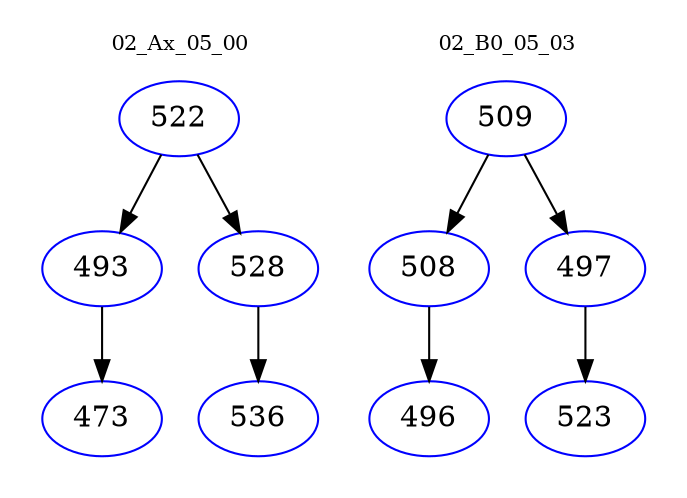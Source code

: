 digraph{
subgraph cluster_0 {
color = white
label = "02_Ax_05_00";
fontsize=10;
T0_522 [label="522", color="blue"]
T0_522 -> T0_493 [color="black"]
T0_493 [label="493", color="blue"]
T0_493 -> T0_473 [color="black"]
T0_473 [label="473", color="blue"]
T0_522 -> T0_528 [color="black"]
T0_528 [label="528", color="blue"]
T0_528 -> T0_536 [color="black"]
T0_536 [label="536", color="blue"]
}
subgraph cluster_1 {
color = white
label = "02_B0_05_03";
fontsize=10;
T1_509 [label="509", color="blue"]
T1_509 -> T1_508 [color="black"]
T1_508 [label="508", color="blue"]
T1_508 -> T1_496 [color="black"]
T1_496 [label="496", color="blue"]
T1_509 -> T1_497 [color="black"]
T1_497 [label="497", color="blue"]
T1_497 -> T1_523 [color="black"]
T1_523 [label="523", color="blue"]
}
}
